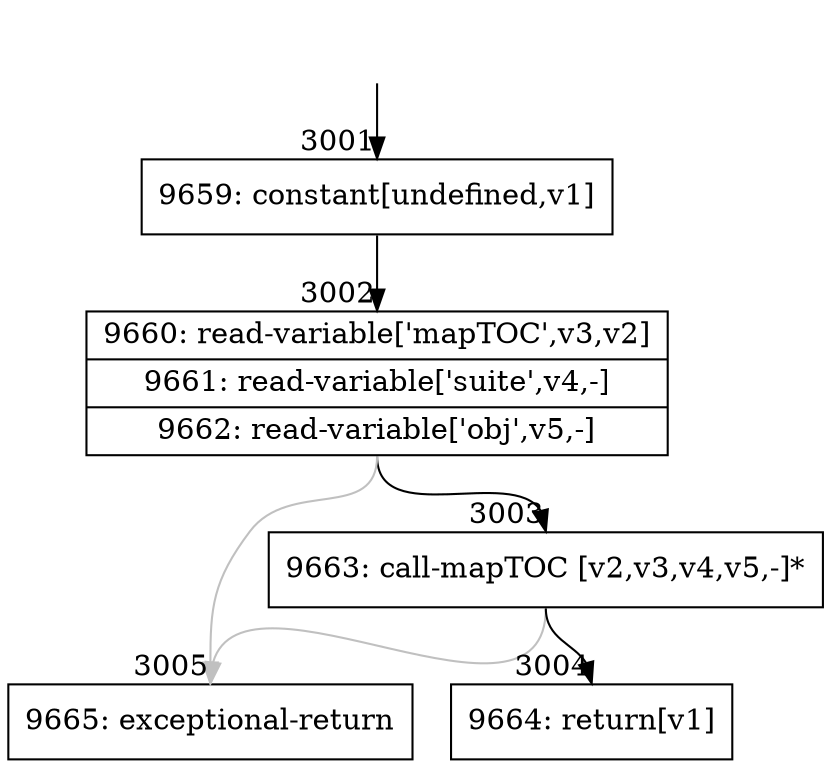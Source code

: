 digraph {
rankdir="TD"
BB_entry268[shape=none,label=""];
BB_entry268 -> BB3001 [tailport=s, headport=n, headlabel="    3001"]
BB3001 [shape=record label="{9659: constant[undefined,v1]}" ] 
BB3001 -> BB3002 [tailport=s, headport=n, headlabel="      3002"]
BB3002 [shape=record label="{9660: read-variable['mapTOC',v3,v2]|9661: read-variable['suite',v4,-]|9662: read-variable['obj',v5,-]}" ] 
BB3002 -> BB3003 [tailport=s, headport=n, headlabel="      3003"]
BB3002 -> BB3005 [tailport=s, headport=n, color=gray, headlabel="      3005"]
BB3003 [shape=record label="{9663: call-mapTOC [v2,v3,v4,v5,-]*}" ] 
BB3003 -> BB3004 [tailport=s, headport=n, headlabel="      3004"]
BB3003 -> BB3005 [tailport=s, headport=n, color=gray]
BB3004 [shape=record label="{9664: return[v1]}" ] 
BB3005 [shape=record label="{9665: exceptional-return}" ] 
//#$~ 3500
}
